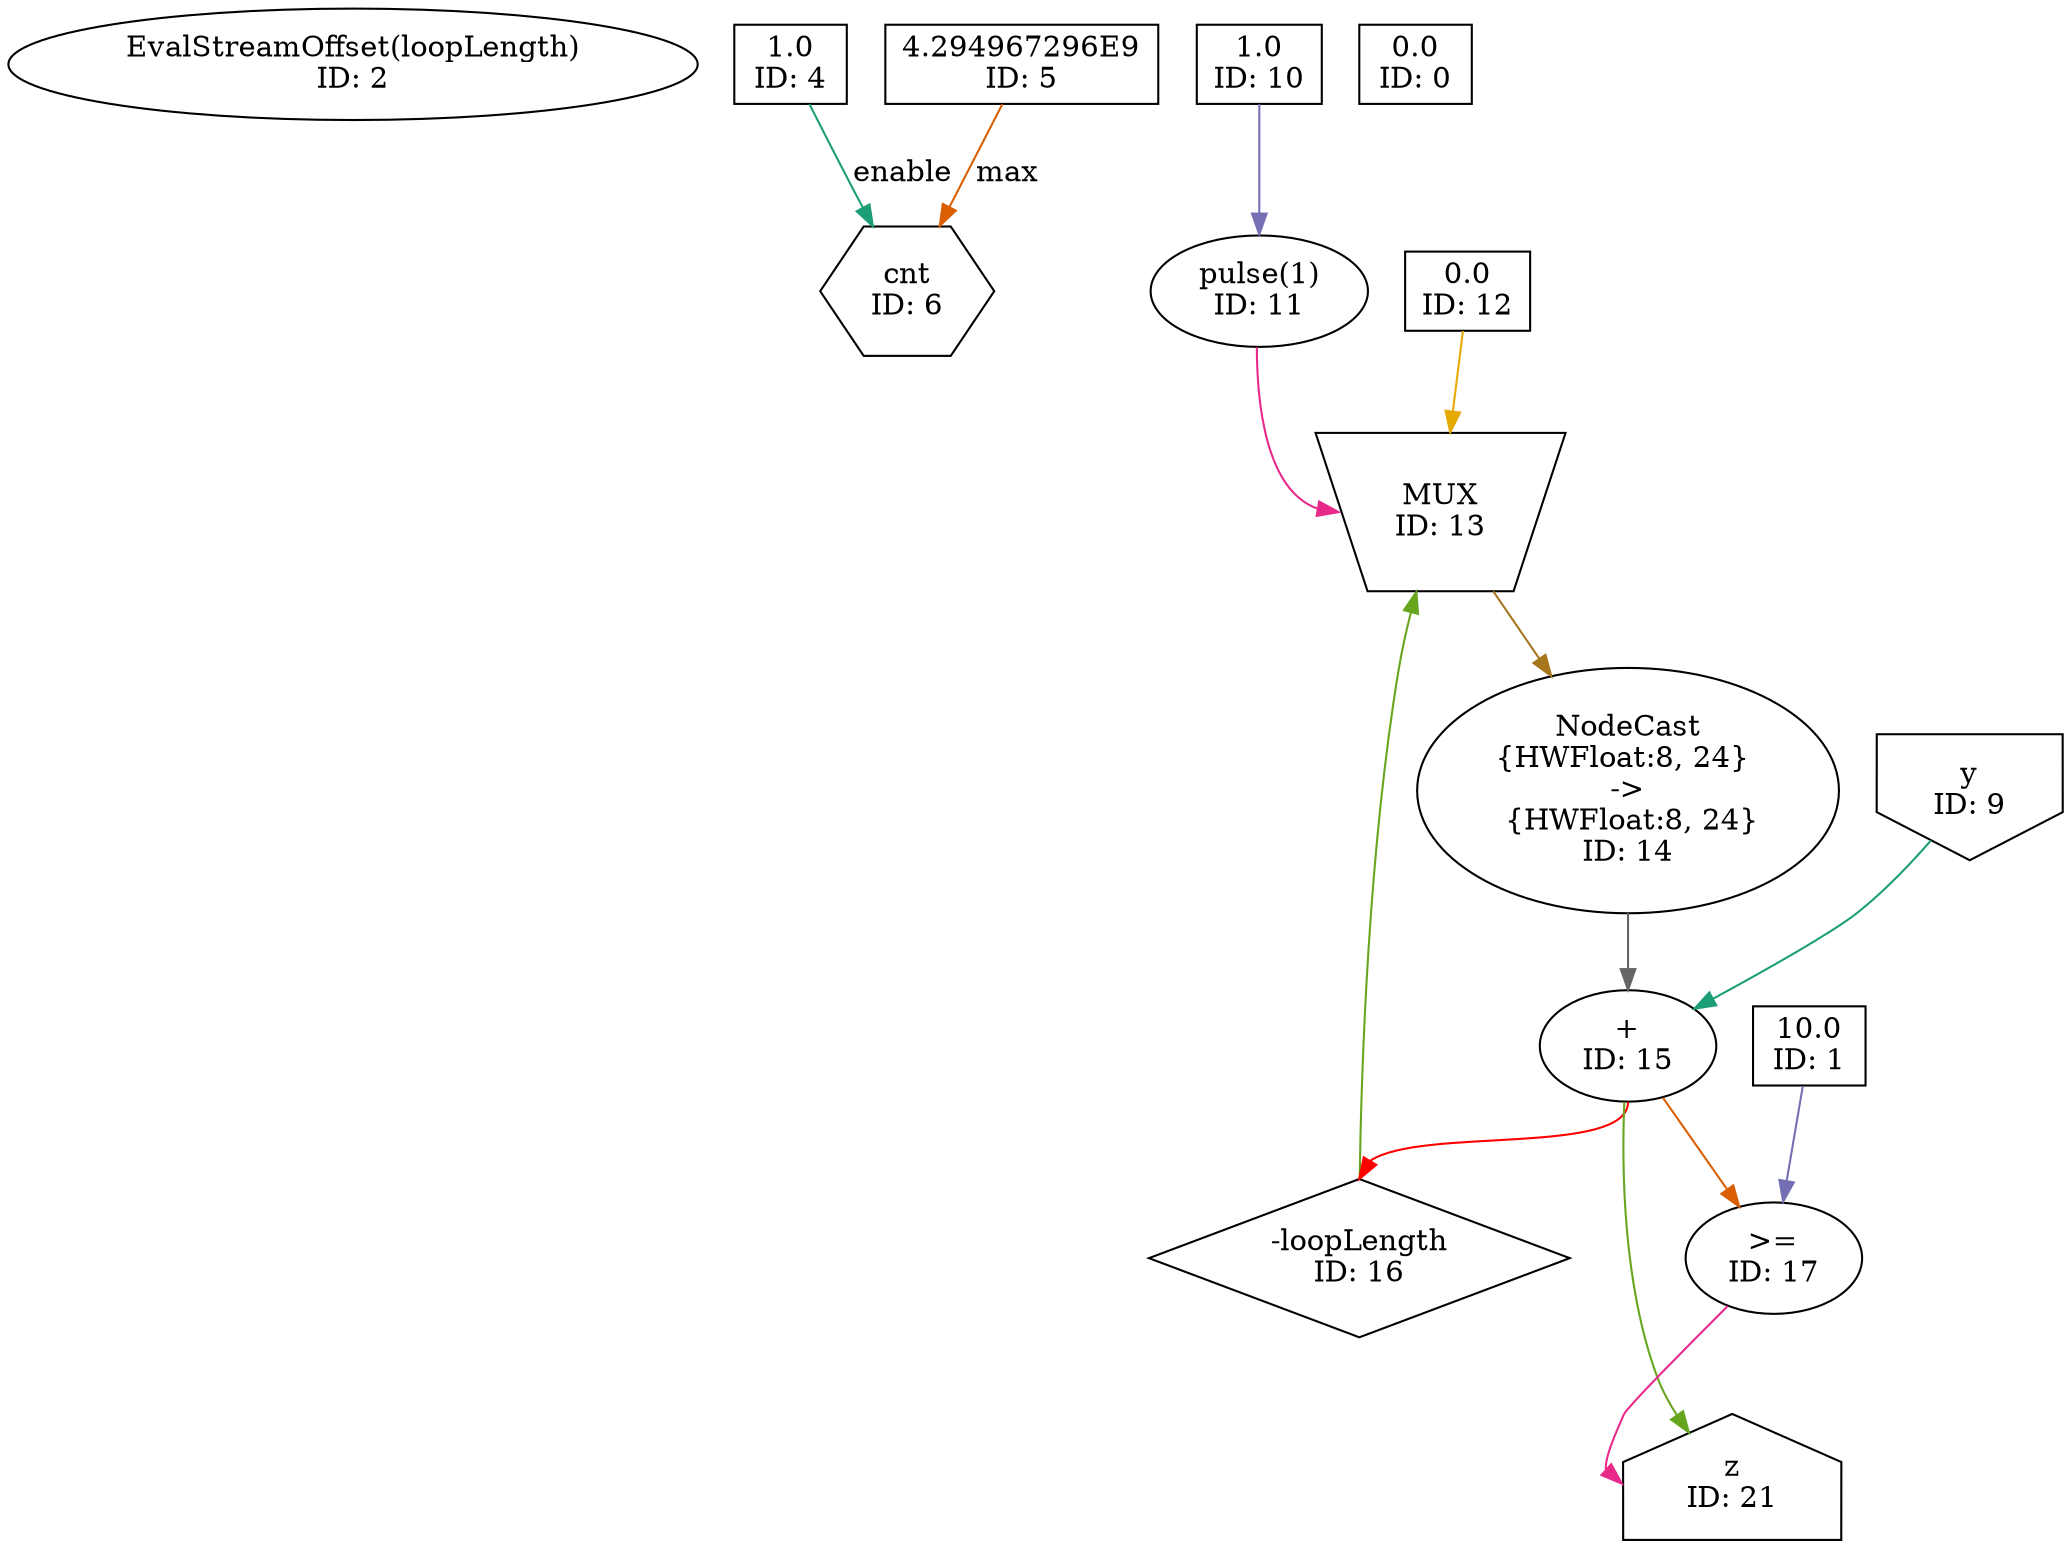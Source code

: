 digraph secondKernel_original{
	NodeEvalStreamOffset2 [label="EvalStreamOffset(loopLength)\nID: 2"];
	NodeConstantDouble4 [shape=box, label="1.0\nID: 4"];
	NodeConstantRawBits5 [shape=box, label="4.294967296E9\nID: 5"];
	NodeCounter6 [shape=hexagon, label="cnt\nID: 6"];
	NodeConstantRawBits10 [shape=box, label="1.0\nID: 10"];
	NodePulse11 [label="pulse(1)\nID: 11"];
	NodeStreamOffset16 [shape=diamond, label="-loopLength\nID: 16"];
	NodeConstantRawBits12 [shape=box, label="0.0\nID: 12"];
	NodeMux13 [shape=invtrapezium, height=0.5, label="MUX\nID: 13"];
	NodeCast14 [label="NodeCast
{HWFloat:8, 24} 
->
 {HWFloat:8, 24}\nID: 14"];
	NodeInput9 [shape=invhouse, label="y\nID: 9"];
	NodeAdd15 [label="+\nID: 15"];
	NodeConstantRawBits1 [shape=box, label="10.0\nID: 1"];
	NodeGte17 [label=">=\nID: 17"];
	NodeOutput21 [shape=house, label="z\nID: 21"];
	NodeConstantRawBits0 [shape=box, label="0.0\nID: 0"];
	NodeConstantDouble4 -> NodeCounter6[label="enable" color="/dark28/1" photon_data="EDGE,SrcNode:4,SrcNodePort:value"];
	NodeConstantRawBits5 -> NodeCounter6[label="max" color="/dark28/2" photon_data="EDGE,SrcNode:5,SrcNodePort:value"];
	NodeConstantRawBits10 -> NodePulse11[color="/dark28/3" photon_data="EDGE,SrcNode:10,SrcNodePort:value"];
	NodeAdd15 -> NodeStreamOffset16[headport="n" tailport="s" color=red photon_data="EDGE,SrcNode:15,SrcNodePort:result"];
	NodePulse11 -> NodeMux13[headport="w" color="/dark28/4" photon_data="EDGE,SrcNode:11,SrcNodePort:output"];
	NodeStreamOffset16 -> NodeMux13[color="/dark28/5" photon_data="EDGE,SrcNode:16,SrcNodePort:output"];
	NodeConstantRawBits12 -> NodeMux13[color="/dark28/6" photon_data="EDGE,SrcNode:12,SrcNodePort:value"];
	NodeMux13 -> NodeCast14[color="/dark28/7" photon_data="EDGE,SrcNode:13,SrcNodePort:result"];
	NodeCast14 -> NodeAdd15[color="/dark28/8" photon_data="EDGE,SrcNode:14,SrcNodePort:o"];
	NodeInput9 -> NodeAdd15[color="/dark28/1" photon_data="EDGE,SrcNode:9,SrcNodePort:data"];
	NodeAdd15 -> NodeGte17[color="/dark28/2" photon_data="EDGE,SrcNode:15,SrcNodePort:result"];
	NodeConstantRawBits1 -> NodeGte17[color="/dark28/3" photon_data="EDGE,SrcNode:1,SrcNodePort:value"];
	NodeGte17 -> NodeOutput21[headport="w" color="/dark28/4" ];
	NodeAdd15 -> NodeOutput21[color="/dark28/5" photon_data="EDGE,SrcNode:15,SrcNodePort:result"];
}
